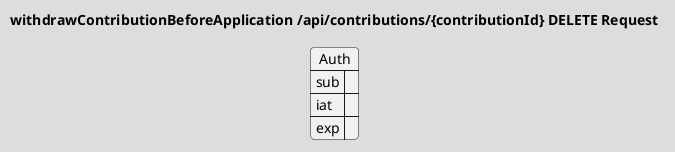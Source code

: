@startuml withdrawContributionBeforeApplication-Request
!theme toy
title "withdrawContributionBeforeApplication /api/contributions/{contributionId} DELETE Request"

json Auth {
    "sub": "",
    "iat": "",
    "exp": ""
}
@enduml
@startuml withdrawContributionBeforeApplication-Response
!theme toy
title "withdrawContributionBeforeApplication /api/contributions/{contributionId} DELETE Response"
@enduml
